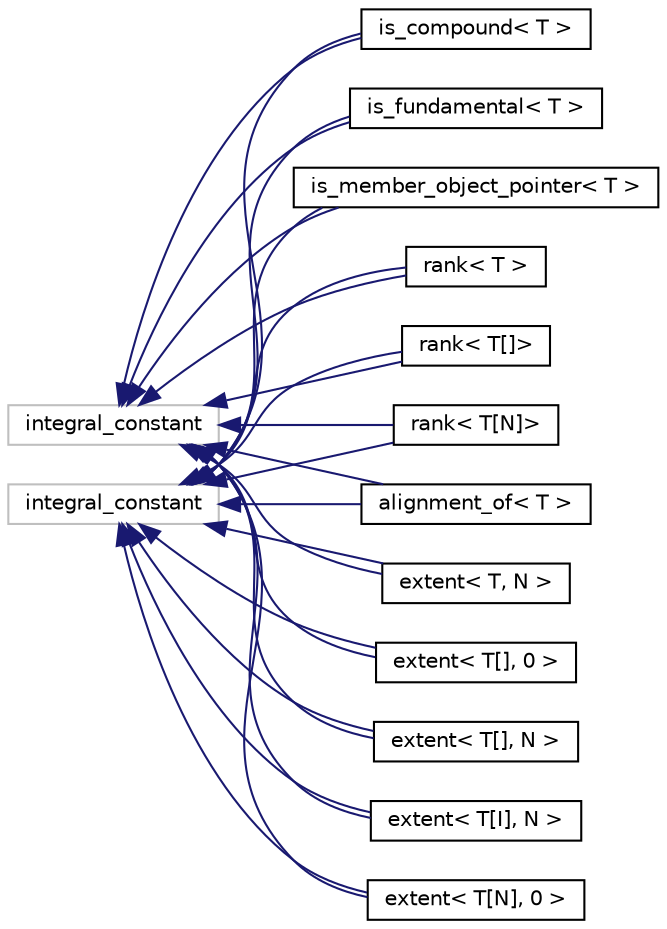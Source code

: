 digraph "Graphical Class Hierarchy"
{
  edge [fontname="Helvetica",fontsize="10",labelfontname="Helvetica",labelfontsize="10"];
  node [fontname="Helvetica",fontsize="10",shape=record];
  rankdir="LR";
  Node1 [label="integral_constant",height=0.2,width=0.4,color="grey75", fillcolor="white", style="filled"];
  Node1 -> Node2 [dir="back",color="midnightblue",fontsize="10",style="solid",fontname="Helvetica"];
  Node2 [label="alignment_of\< T \>",height=0.2,width=0.4,color="black", fillcolor="white", style="filled",URL="$structalignment__of.html"];
  Node1 -> Node3 [dir="back",color="midnightblue",fontsize="10",style="solid",fontname="Helvetica"];
  Node3 [label="extent\< T, N \>",height=0.2,width=0.4,color="black", fillcolor="white", style="filled",URL="$structextent.html"];
  Node1 -> Node4 [dir="back",color="midnightblue",fontsize="10",style="solid",fontname="Helvetica"];
  Node4 [label="extent\< T[], 0 \>",height=0.2,width=0.4,color="black", fillcolor="white", style="filled",URL="$structextent_3_01T[]_00_010_01_4.html"];
  Node1 -> Node5 [dir="back",color="midnightblue",fontsize="10",style="solid",fontname="Helvetica"];
  Node5 [label="extent\< T[], N \>",height=0.2,width=0.4,color="black", fillcolor="white", style="filled",URL="$structextent_3_01T[]_00_01N_01_4.html"];
  Node1 -> Node6 [dir="back",color="midnightblue",fontsize="10",style="solid",fontname="Helvetica"];
  Node6 [label="extent\< T[I], N \>",height=0.2,width=0.4,color="black", fillcolor="white", style="filled",URL="$structextent_3_01T[I]_00_01N_01_4.html"];
  Node1 -> Node7 [dir="back",color="midnightblue",fontsize="10",style="solid",fontname="Helvetica"];
  Node7 [label="extent\< T[N], 0 \>",height=0.2,width=0.4,color="black", fillcolor="white", style="filled",URL="$structextent_3_01T[N]_00_010_01_4.html"];
  Node1 -> Node8 [dir="back",color="midnightblue",fontsize="10",style="solid",fontname="Helvetica"];
  Node8 [label="is_compound\< T \>",height=0.2,width=0.4,color="black", fillcolor="white", style="filled",URL="$structis__compound.html"];
  Node1 -> Node9 [dir="back",color="midnightblue",fontsize="10",style="solid",fontname="Helvetica"];
  Node9 [label="is_fundamental\< T \>",height=0.2,width=0.4,color="black", fillcolor="white", style="filled",URL="$structis__fundamental.html"];
  Node1 -> Node10 [dir="back",color="midnightblue",fontsize="10",style="solid",fontname="Helvetica"];
  Node10 [label="is_member_object_pointer\< T \>",height=0.2,width=0.4,color="black", fillcolor="white", style="filled",URL="$structis__member__object__pointer.html"];
  Node1 -> Node11 [dir="back",color="midnightblue",fontsize="10",style="solid",fontname="Helvetica"];
  Node11 [label="rank\< T \>",height=0.2,width=0.4,color="black", fillcolor="white", style="filled",URL="$structrank.html"];
  Node1 -> Node12 [dir="back",color="midnightblue",fontsize="10",style="solid",fontname="Helvetica"];
  Node12 [label="rank\< T[]\>",height=0.2,width=0.4,color="black", fillcolor="white", style="filled",URL="$structrank_3_01T[]_4.html"];
  Node1 -> Node13 [dir="back",color="midnightblue",fontsize="10",style="solid",fontname="Helvetica"];
  Node13 [label="rank\< T[N]\>",height=0.2,width=0.4,color="black", fillcolor="white", style="filled",URL="$structrank_3_01T[N]_4.html"];
  Node14 [label="integral_constant",height=0.2,width=0.4,color="grey75", fillcolor="white", style="filled"];
  Node14 -> Node2 [dir="back",color="midnightblue",fontsize="10",style="solid",fontname="Helvetica"];
  Node14 -> Node3 [dir="back",color="midnightblue",fontsize="10",style="solid",fontname="Helvetica"];
  Node14 -> Node4 [dir="back",color="midnightblue",fontsize="10",style="solid",fontname="Helvetica"];
  Node14 -> Node5 [dir="back",color="midnightblue",fontsize="10",style="solid",fontname="Helvetica"];
  Node14 -> Node6 [dir="back",color="midnightblue",fontsize="10",style="solid",fontname="Helvetica"];
  Node14 -> Node7 [dir="back",color="midnightblue",fontsize="10",style="solid",fontname="Helvetica"];
  Node14 -> Node8 [dir="back",color="midnightblue",fontsize="10",style="solid",fontname="Helvetica"];
  Node14 -> Node9 [dir="back",color="midnightblue",fontsize="10",style="solid",fontname="Helvetica"];
  Node14 -> Node10 [dir="back",color="midnightblue",fontsize="10",style="solid",fontname="Helvetica"];
  Node14 -> Node11 [dir="back",color="midnightblue",fontsize="10",style="solid",fontname="Helvetica"];
  Node14 -> Node12 [dir="back",color="midnightblue",fontsize="10",style="solid",fontname="Helvetica"];
  Node14 -> Node13 [dir="back",color="midnightblue",fontsize="10",style="solid",fontname="Helvetica"];
}
